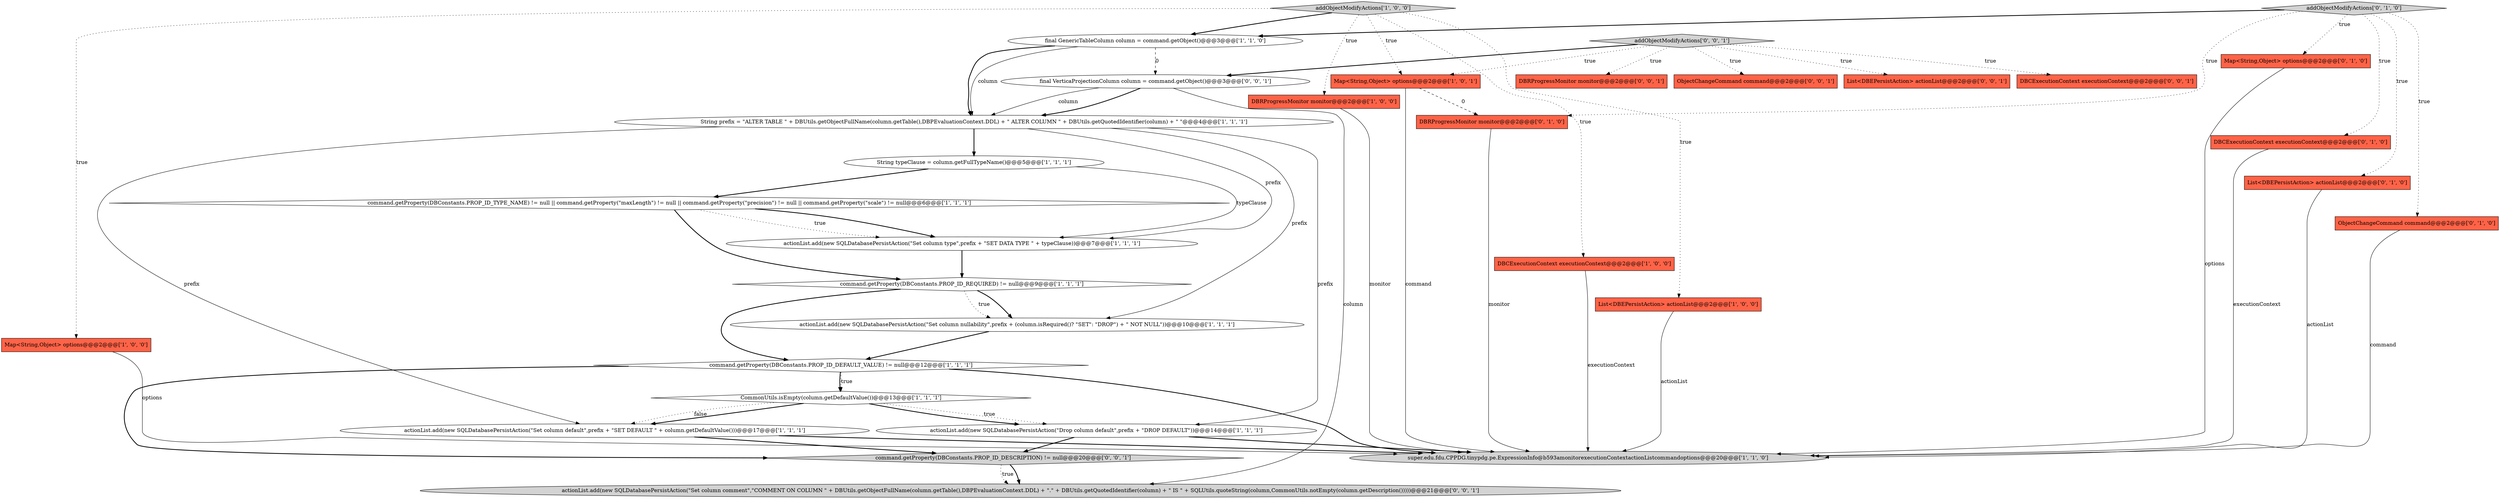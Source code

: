 digraph {
22 [style = filled, label = "Map<String,Object> options@@@2@@@['0', '1', '0']", fillcolor = tomato, shape = box image = "AAA0AAABBB2BBB"];
14 [style = filled, label = "final GenericTableColumn column = command.getObject()@@@3@@@['1', '1', '0']", fillcolor = white, shape = ellipse image = "AAA0AAABBB1BBB"];
9 [style = filled, label = "DBRProgressMonitor monitor@@@2@@@['1', '0', '0']", fillcolor = tomato, shape = box image = "AAA0AAABBB1BBB"];
10 [style = filled, label = "String prefix = \"ALTER TABLE \" + DBUtils.getObjectFullName(column.getTable(),DBPEvaluationContext.DDL) + \" ALTER COLUMN \" + DBUtils.getQuotedIdentifier(column) + \" \"@@@4@@@['1', '1', '1']", fillcolor = white, shape = ellipse image = "AAA0AAABBB1BBB"];
25 [style = filled, label = "DBRProgressMonitor monitor@@@2@@@['0', '0', '1']", fillcolor = tomato, shape = box image = "AAA0AAABBB3BBB"];
1 [style = filled, label = "DBCExecutionContext executionContext@@@2@@@['1', '0', '0']", fillcolor = tomato, shape = box image = "AAA0AAABBB1BBB"];
19 [style = filled, label = "DBCExecutionContext executionContext@@@2@@@['0', '1', '0']", fillcolor = tomato, shape = box image = "AAA0AAABBB2BBB"];
21 [style = filled, label = "List<DBEPersistAction> actionList@@@2@@@['0', '1', '0']", fillcolor = tomato, shape = box image = "AAA0AAABBB2BBB"];
30 [style = filled, label = "actionList.add(new SQLDatabasePersistAction(\"Set column comment\",\"COMMENT ON COLUMN \" + DBUtils.getObjectFullName(column.getTable(),DBPEvaluationContext.DDL) + \".\" + DBUtils.getQuotedIdentifier(column) + \" IS \" + SQLUtils.quoteString(column,CommonUtils.notEmpty(column.getDescription()))))@@@21@@@['0', '0', '1']", fillcolor = lightgray, shape = ellipse image = "AAA0AAABBB3BBB"];
6 [style = filled, label = "actionList.add(new SQLDatabasePersistAction(\"Set column default\",prefix + \"SET DEFAULT \" + column.getDefaultValue()))@@@17@@@['1', '1', '1']", fillcolor = white, shape = ellipse image = "AAA0AAABBB1BBB"];
12 [style = filled, label = "command.getProperty(DBConstants.PROP_ID_REQUIRED) != null@@@9@@@['1', '1', '1']", fillcolor = white, shape = diamond image = "AAA0AAABBB1BBB"];
23 [style = filled, label = "DBRProgressMonitor monitor@@@2@@@['0', '1', '0']", fillcolor = tomato, shape = box image = "AAA1AAABBB2BBB"];
0 [style = filled, label = "CommonUtils.isEmpty(column.getDefaultValue())@@@13@@@['1', '1', '1']", fillcolor = white, shape = diamond image = "AAA0AAABBB1BBB"];
26 [style = filled, label = "ObjectChangeCommand command@@@2@@@['0', '0', '1']", fillcolor = tomato, shape = box image = "AAA0AAABBB3BBB"];
18 [style = filled, label = "ObjectChangeCommand command@@@2@@@['0', '1', '0']", fillcolor = tomato, shape = box image = "AAA0AAABBB2BBB"];
17 [style = filled, label = "command.getProperty(DBConstants.PROP_ID_DEFAULT_VALUE) != null@@@12@@@['1', '1', '1']", fillcolor = white, shape = diamond image = "AAA0AAABBB1BBB"];
28 [style = filled, label = "List<DBEPersistAction> actionList@@@2@@@['0', '0', '1']", fillcolor = tomato, shape = box image = "AAA0AAABBB3BBB"];
20 [style = filled, label = "addObjectModifyActions['0', '1', '0']", fillcolor = lightgray, shape = diamond image = "AAA0AAABBB2BBB"];
31 [style = filled, label = "final VerticaProjectionColumn column = command.getObject()@@@3@@@['0', '0', '1']", fillcolor = white, shape = ellipse image = "AAA0AAABBB3BBB"];
5 [style = filled, label = "actionList.add(new SQLDatabasePersistAction(\"Drop column default\",prefix + \"DROP DEFAULT\"))@@@14@@@['1', '1', '1']", fillcolor = white, shape = ellipse image = "AAA0AAABBB1BBB"];
24 [style = filled, label = "addObjectModifyActions['0', '0', '1']", fillcolor = lightgray, shape = diamond image = "AAA0AAABBB3BBB"];
2 [style = filled, label = "super.edu.fdu.CPPDG.tinypdg.pe.ExpressionInfo@b593amonitorexecutionContextactionListcommandoptions@@@20@@@['1', '1', '0']", fillcolor = lightgray, shape = ellipse image = "AAA0AAABBB1BBB"];
11 [style = filled, label = "command.getProperty(DBConstants.PROP_ID_TYPE_NAME) != null || command.getProperty(\"maxLength\") != null || command.getProperty(\"precision\") != null || command.getProperty(\"scale\") != null@@@6@@@['1', '1', '1']", fillcolor = white, shape = diamond image = "AAA0AAABBB1BBB"];
16 [style = filled, label = "addObjectModifyActions['1', '0', '0']", fillcolor = lightgray, shape = diamond image = "AAA0AAABBB1BBB"];
13 [style = filled, label = "actionList.add(new SQLDatabasePersistAction(\"Set column type\",prefix + \"SET DATA TYPE \" + typeClause))@@@7@@@['1', '1', '1']", fillcolor = white, shape = ellipse image = "AAA0AAABBB1BBB"];
29 [style = filled, label = "command.getProperty(DBConstants.PROP_ID_DESCRIPTION) != null@@@20@@@['0', '0', '1']", fillcolor = lightgray, shape = diamond image = "AAA0AAABBB3BBB"];
27 [style = filled, label = "DBCExecutionContext executionContext@@@2@@@['0', '0', '1']", fillcolor = tomato, shape = box image = "AAA0AAABBB3BBB"];
8 [style = filled, label = "actionList.add(new SQLDatabasePersistAction(\"Set column nullability\",prefix + (column.isRequired()? \"SET\": \"DROP\") + \" NOT NULL\"))@@@10@@@['1', '1', '1']", fillcolor = white, shape = ellipse image = "AAA0AAABBB1BBB"];
3 [style = filled, label = "List<DBEPersistAction> actionList@@@2@@@['1', '0', '0']", fillcolor = tomato, shape = box image = "AAA0AAABBB1BBB"];
15 [style = filled, label = "Map<String,Object> options@@@2@@@['1', '0', '1']", fillcolor = tomato, shape = box image = "AAA0AAABBB1BBB"];
7 [style = filled, label = "String typeClause = column.getFullTypeName()@@@5@@@['1', '1', '1']", fillcolor = white, shape = ellipse image = "AAA0AAABBB1BBB"];
4 [style = filled, label = "Map<String,Object> options@@@2@@@['1', '0', '0']", fillcolor = tomato, shape = box image = "AAA0AAABBB1BBB"];
0->6 [style = bold, label=""];
5->2 [style = bold, label=""];
29->30 [style = bold, label=""];
24->28 [style = dotted, label="true"];
16->4 [style = dotted, label="true"];
23->2 [style = solid, label="monitor"];
10->13 [style = solid, label="prefix"];
17->0 [style = dotted, label="true"];
11->12 [style = bold, label=""];
3->2 [style = solid, label="actionList"];
31->10 [style = bold, label=""];
31->30 [style = solid, label="column"];
20->21 [style = dotted, label="true"];
24->26 [style = dotted, label="true"];
20->18 [style = dotted, label="true"];
10->5 [style = solid, label="prefix"];
10->6 [style = solid, label="prefix"];
16->3 [style = dotted, label="true"];
0->6 [style = dotted, label="false"];
9->2 [style = solid, label="monitor"];
7->11 [style = bold, label=""];
8->17 [style = bold, label=""];
16->1 [style = dotted, label="true"];
16->15 [style = dotted, label="true"];
6->2 [style = bold, label=""];
10->8 [style = solid, label="prefix"];
20->23 [style = dotted, label="true"];
0->5 [style = dotted, label="true"];
4->2 [style = solid, label="options"];
12->8 [style = dotted, label="true"];
14->31 [style = dashed, label="0"];
10->7 [style = bold, label=""];
13->12 [style = bold, label=""];
12->17 [style = bold, label=""];
6->29 [style = bold, label=""];
7->13 [style = solid, label="typeClause"];
14->10 [style = solid, label="column"];
24->31 [style = bold, label=""];
16->9 [style = dotted, label="true"];
19->2 [style = solid, label="executionContext"];
16->14 [style = bold, label=""];
29->30 [style = dotted, label="true"];
20->22 [style = dotted, label="true"];
11->13 [style = bold, label=""];
31->10 [style = solid, label="column"];
21->2 [style = solid, label="actionList"];
5->29 [style = bold, label=""];
24->27 [style = dotted, label="true"];
22->2 [style = solid, label="options"];
15->2 [style = solid, label="command"];
20->19 [style = dotted, label="true"];
24->25 [style = dotted, label="true"];
24->15 [style = dotted, label="true"];
15->23 [style = dashed, label="0"];
0->5 [style = bold, label=""];
11->13 [style = dotted, label="true"];
18->2 [style = solid, label="command"];
14->10 [style = bold, label=""];
20->14 [style = bold, label=""];
12->8 [style = bold, label=""];
1->2 [style = solid, label="executionContext"];
17->29 [style = bold, label=""];
17->0 [style = bold, label=""];
17->2 [style = bold, label=""];
}
